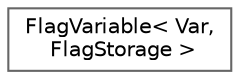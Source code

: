 digraph "Graphical Class Hierarchy"
{
 // LATEX_PDF_SIZE
  bgcolor="transparent";
  edge [fontname=Helvetica,fontsize=10,labelfontname=Helvetica,labelfontsize=10];
  node [fontname=Helvetica,fontsize=10,shape=box,height=0.2,width=0.4];
  rankdir="LR";
  Node0 [label="FlagVariable\< Var,\l FlagStorage \>",height=0.2,width=0.4,color="grey40", fillcolor="white", style="filled",URL="$classFlagVariable.html",tooltip=" "];
}
